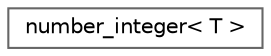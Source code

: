 digraph "Graphical Class Hierarchy"
{
 // LATEX_PDF_SIZE
  bgcolor="transparent";
  edge [fontname=Helvetica,fontsize=10,labelfontname=Helvetica,labelfontsize=10];
  node [fontname=Helvetica,fontsize=10,shape=box,height=0.2,width=0.4];
  rankdir="LR";
  Node0 [id="Node000000",label="number_integer\< T \>",height=0.2,width=0.4,color="grey40", fillcolor="white", style="filled",URL="$classnumber__integer.html",tooltip=" "];
}
